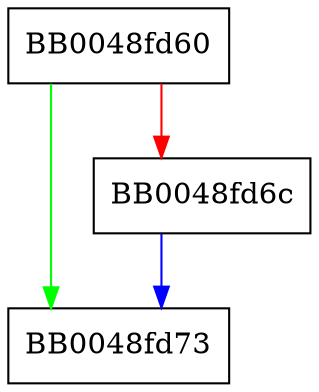 digraph SSL_CTX_get0_privatekey {
  node [shape="box"];
  graph [splines=ortho];
  BB0048fd60 -> BB0048fd73 [color="green"];
  BB0048fd60 -> BB0048fd6c [color="red"];
  BB0048fd6c -> BB0048fd73 [color="blue"];
}